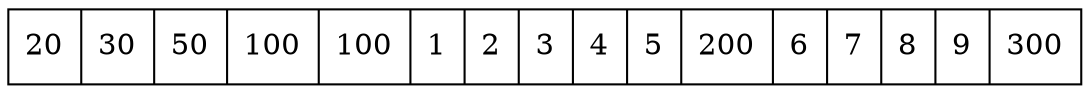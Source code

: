 digraph G{ node [shape = record ];
 rankdir=LR;X[label="{ 20|30|50|100|100|1|2|3|4|5|200|6|7|8|9|300}"]}
